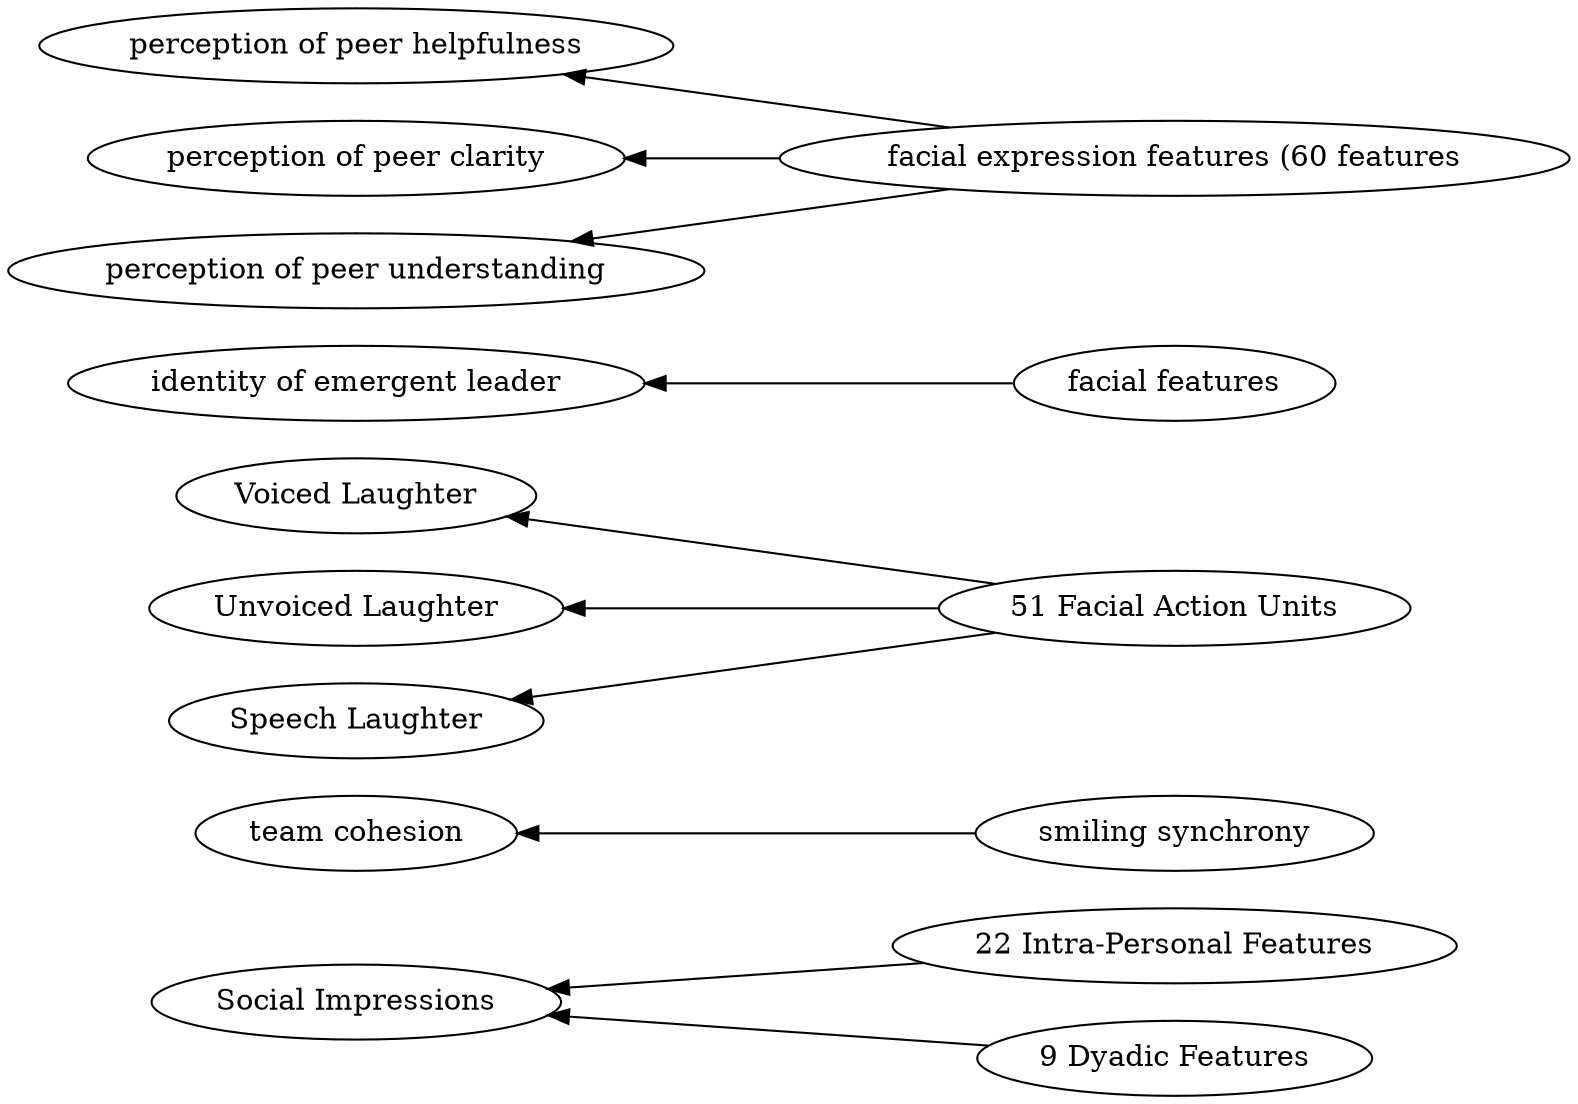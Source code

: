 digraph Test {
	rankdir=RL
	size="15,15"
	overlap=false
	splines=true
	{rank=same; "22 Intra-Personal Features" "smiling synchrony" "51 Facial Action Units" "9 Dyadic Features" "facial features" "facial expression features (60 features";}
	{rank=same; "identity of emergent leader" "perception of peer helpfulness" "perception of peer clarity" "perception of peer understanding" "Voiced Laughter" "Social Impressions" "Unvoiced Laughter" "Speech Laughter" "team cohesion";}
	"51 Facial Action Units" [href="https://scholar.google.com/scholar?hl=en&q=Automatic%20Recognition%20of%20Affective%20Laughter%20in%20Spontaneous%20Dyadic%20Interactions%20from%20Audiovisual%20Signals"]
	"51 Facial Action Units" -> "Voiced Laughter"
	"51 Facial Action Units" [href="https://scholar.google.com/scholar?hl=en&q=Automatic%20Recognition%20of%20Affective%20Laughter%20in%20Spontaneous%20Dyadic%20Interactions%20from%20Audiovisual%20Signals"]
	"51 Facial Action Units" -> "Unvoiced Laughter"
	"51 Facial Action Units" [href="https://scholar.google.com/scholar?hl=en&q=Automatic%20Recognition%20of%20Affective%20Laughter%20in%20Spontaneous%20Dyadic%20Interactions%20from%20Audiovisual%20Signals"]
	"51 Facial Action Units" -> "Speech Laughter"
	"22 Intra-Personal Features" [href="https://scholar.google.com/scholar?hl=en&q=Personality%20classification%20and%20behaviour%20interpretation:%20An%20approach%20based%20on%20feature%20categories"]
	"22 Intra-Personal Features" -> "Social Impressions"
	"9 Dyadic Features" [href="https://scholar.google.com/scholar?hl=en&q=Personality%20classification%20and%20behaviour%20interpretation:%20An%20approach%20based%20on%20feature%20categories"]
	"9 Dyadic Features" -> "Social Impressions"
	"facial features" [href="https://scholar.google.com/scholar?hl=en&q=Real-time%20mutual%20gaze%20perception"]
	"facial features" -> "identity of emergent leader"
	"facial expression features (60 features" [href="https://scholar.google.com/scholar?hl=en&q=Multimodal%20Analysis%20of%20Vocal%20Collaborative%20Search:A%20Public%20Corpus%20and%20Results"]
	"facial expression features (60 features" -> "perception of peer helpfulness"
	"facial expression features (60 features" [href="https://scholar.google.com/scholar?hl=en&q=Multimodal%20Analysis%20of%20Vocal%20Collaborative%20Search:A%20Public%20Corpus%20and%20Results"]
	"facial expression features (60 features" -> "perception of peer understanding"
	"facial expression features (60 features" [href="https://scholar.google.com/scholar?hl=en&q=Multimodal%20Analysis%20of%20Vocal%20Collaborative%20Search:A%20Public%20Corpus%20and%20Results"]
	"facial expression features (60 features" -> "perception of peer clarity"
	"smiling synchrony" [href="https://scholar.google.com/scholar?hl=en&q=Physiological%20evidence%20of%20interpersonal%20dynamics%20in%20a%20cooperative%20production%20task"]
	"smiling synchrony" -> "team cohesion"
}
